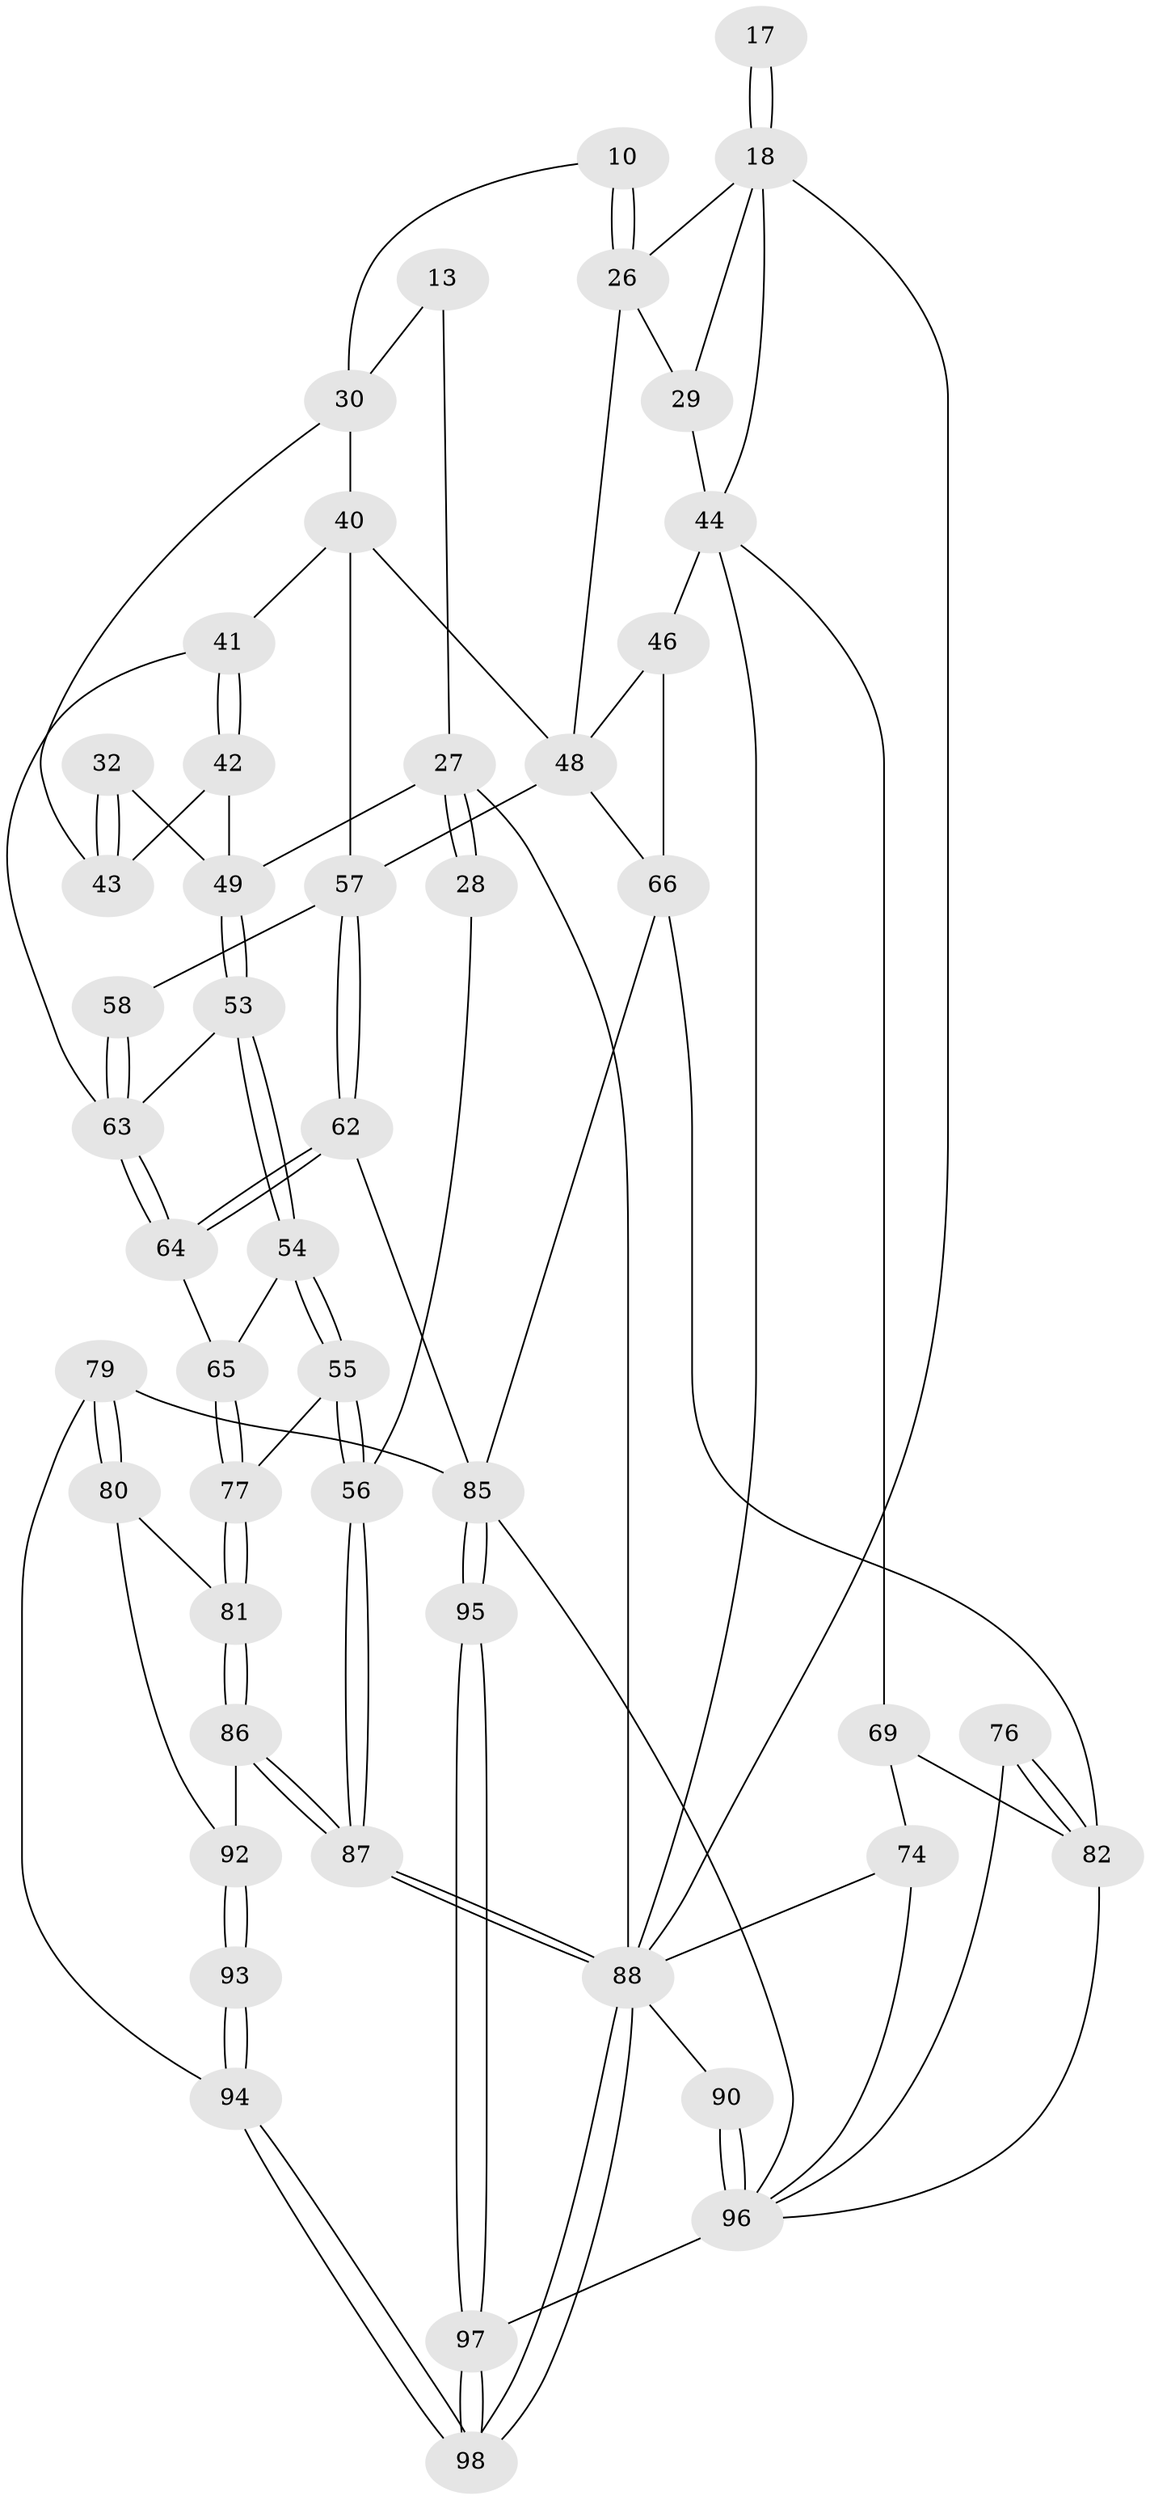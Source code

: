 // original degree distribution, {3: 0.02040816326530612, 6: 0.24489795918367346, 4: 0.2653061224489796, 5: 0.46938775510204084}
// Generated by graph-tools (version 1.1) at 2025/01/03/09/25 05:01:35]
// undirected, 49 vertices, 109 edges
graph export_dot {
graph [start="1"]
  node [color=gray90,style=filled];
  10 [pos="+0.5542285030683423+0.18302596584040862"];
  13 [pos="+0.2416167060171016+0.10857084282661382",super="+5"];
  17 [pos="+0.7842851065428398+0.1734561323573529"];
  18 [pos="+0.7832918287318584+0.17658055239887854",super="+8+16"];
  26 [pos="+0.5653190938027026+0.31882795986833945",super="+25+24+9"];
  27 [pos="+0+0.34373838974624366",super="+19+4"];
  28 [pos="+0+0.3609944083972613"];
  29 [pos="+0.7774404245777495+0.2787797388670479",super="+23"];
  30 [pos="+0.2769831586320936+0.21478360091242782",super="+12+11"];
  32 [pos="+0.013858671248865606+0.35671535049521064"];
  40 [pos="+0.3213426957848544+0.4462884345969115",super="+36"];
  41 [pos="+0.2815451055121567+0.46283357089700305"];
  42 [pos="+0.23697816179017422+0.43645691681936477"];
  43 [pos="+0.2187252045852406+0.3814884375293813",super="+31"];
  44 [pos="+0.7570372356210147+0.5654788771354726",super="+39+20+37"];
  46 [pos="+0.6917043592090355+0.5388323569893158",super="+38+45"];
  48 [pos="+0.5129613505180748+0.4881526588949993",super="+35"];
  49 [pos="+0.1348980927609931+0.45989841042576407",super="+33"];
  53 [pos="+0.14519232236487345+0.5432015981231136"];
  54 [pos="+0.10993260239122785+0.58350311293645"];
  55 [pos="+0+0.60814523941576"];
  56 [pos="+0+0.5987297448205914"];
  57 [pos="+0.3810576149505147+0.6112398959315889",super="+50"];
  58 [pos="+0.3163731981412056+0.5807940570772239"];
  62 [pos="+0.42296065404117783+0.7543491548491049"];
  63 [pos="+0.22540447977145914+0.6713484777705253",super="+52+51"];
  64 [pos="+0.2188464446192996+0.6952763070483153"];
  65 [pos="+0.2022684441646245+0.7006479232750383"];
  66 [pos="+0.7040895572819945+0.6618504036153876",super="+59"];
  69 [pos="+0.8896426383252557+0.6649297456376588",super="+68+67"];
  74 [pos="+0.9210517263282458+0.7970134002647358",super="+73"];
  76 [pos="+0.8511826346103617+0.786883386212269"];
  77 [pos="+0.15385357102692546+0.7521785176784453"];
  79 [pos="+0.29783014491249554+0.9137767107159068"];
  80 [pos="+0.16217277743481975+0.8481967073912224"];
  81 [pos="+0.14902792626016353+0.7867176946378719"];
  82 [pos="+0.7195064910404717+0.8419206936185049",super="+71+70"];
  85 [pos="+0.6673882949569616+0.8845936008089715",super="+78"];
  86 [pos="+0+0.8312590765992417"];
  87 [pos="+0+0.805239790979915"];
  88 [pos="+0+1",super="+72"];
  90 [pos="+1+1"];
  92 [pos="+0+0.8633098621773411",super="+91"];
  93 [pos="+0.09785891677283187+0.9761554977883139"];
  94 [pos="+0.09466425890750428+1"];
  95 [pos="+0.422978212955972+1"];
  96 [pos="+0.6014071063058198+1",super="+84+89"];
  97 [pos="+0.4258941620850933+1"];
  98 [pos="+0+1"];
  10 -- 26 [weight=2];
  10 -- 26;
  10 -- 30;
  13 -- 27 [weight=2];
  13 -- 30 [weight=2];
  17 -- 18 [weight=3];
  17 -- 18;
  18 -- 29;
  18 -- 88;
  18 -- 26;
  18 -- 44;
  26 -- 29 [weight=2];
  26 -- 48;
  27 -- 28 [weight=2];
  27 -- 28;
  27 -- 88 [weight=2];
  27 -- 49;
  28 -- 56;
  29 -- 44 [weight=2];
  30 -- 43;
  30 -- 40;
  32 -- 43 [weight=2];
  32 -- 43;
  32 -- 49;
  40 -- 41;
  40 -- 57;
  40 -- 48;
  41 -- 42;
  41 -- 42;
  41 -- 63;
  42 -- 43;
  42 -- 49;
  44 -- 69 [weight=2];
  44 -- 88;
  44 -- 46 [weight=2];
  46 -- 66 [weight=2];
  46 -- 48;
  48 -- 66;
  48 -- 57;
  49 -- 53;
  49 -- 53;
  53 -- 54;
  53 -- 54;
  53 -- 63;
  54 -- 55;
  54 -- 55;
  54 -- 65;
  55 -- 56;
  55 -- 56;
  55 -- 77;
  56 -- 87;
  56 -- 87;
  57 -- 58;
  57 -- 62;
  57 -- 62;
  58 -- 63 [weight=2];
  58 -- 63;
  62 -- 64;
  62 -- 64;
  62 -- 85;
  63 -- 64;
  63 -- 64;
  64 -- 65;
  65 -- 77;
  65 -- 77;
  66 -- 85;
  66 -- 82;
  69 -- 82;
  69 -- 74 [weight=2];
  74 -- 88;
  74 -- 96;
  76 -- 82 [weight=2];
  76 -- 82;
  76 -- 96;
  77 -- 81;
  77 -- 81;
  79 -- 80;
  79 -- 80;
  79 -- 94;
  79 -- 85;
  80 -- 81;
  80 -- 92;
  81 -- 86;
  81 -- 86;
  82 -- 96;
  85 -- 95 [weight=2];
  85 -- 95;
  85 -- 96;
  86 -- 87;
  86 -- 87;
  86 -- 92;
  87 -- 88;
  87 -- 88;
  88 -- 98;
  88 -- 98;
  88 -- 90;
  90 -- 96 [weight=2];
  90 -- 96;
  92 -- 93 [weight=2];
  92 -- 93;
  93 -- 94;
  93 -- 94;
  94 -- 98;
  94 -- 98;
  95 -- 97;
  95 -- 97;
  96 -- 97;
  97 -- 98;
  97 -- 98;
}
